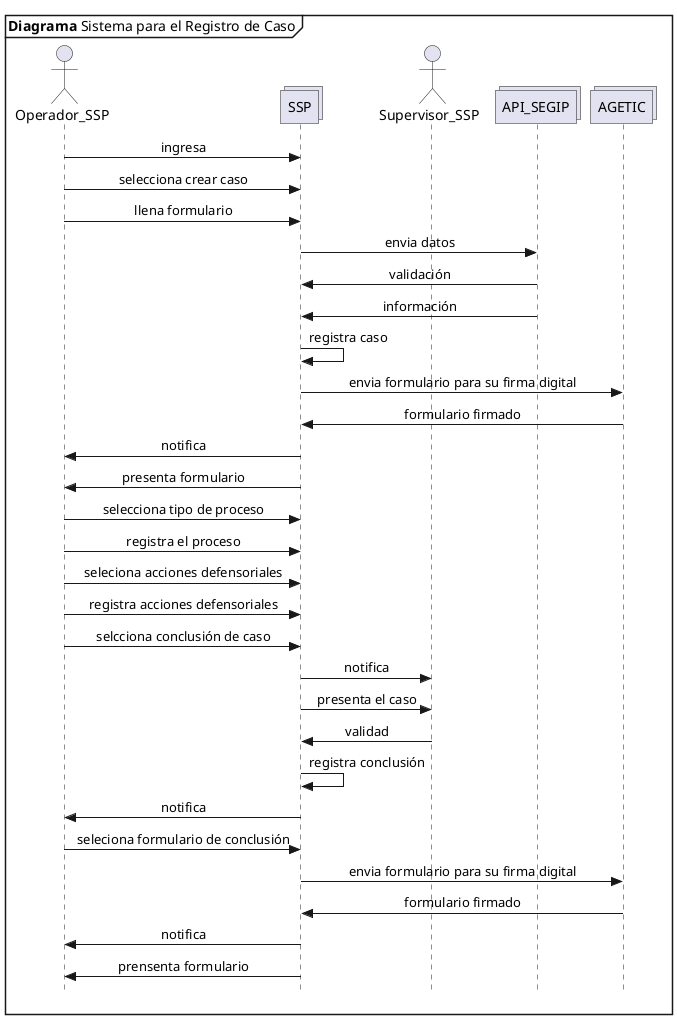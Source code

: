 @startuml Diagrama_Sistema
skinparam Style strictuml
skinparam SequenceMessageAlignment center

mainframe **Diagrama** Sistema para el Registro de Caso

actor Operador_SSP as opssp
collections SSP
actor Supervisor_SSP as supssp
collections API_SEGIP as segip
collections AGETIC as agetic

opssp->SSP: ingresa
opssp->SSP: selecciona crear caso
opssp->SSP: llena formulario
SSP->segip: envia datos
segip->SSP: validación
segip->SSP: información
SSP->SSP: registra caso
SSP->agetic: envia formulario para su firma digital
agetic->SSP: formulario firmado 
SSP->opssp: notifica
SSP->opssp: presenta formulario
opssp->SSP: selecciona tipo de proceso
opssp->SSP: registra el proceso
opssp->SSP: seleciona acciones defensoriales
opssp->SSP: registra acciones defensoriales
opssp->SSP: selcciona conclusión de caso
SSP->supssp: notifica
SSP->supssp: presenta el caso
supssp->SSP: validad
SSP->SSP: registra conclusión
SSP->opssp: notifica
opssp->SSP: seleciona formulario de conclusión
SSP->agetic: envia formulario para su firma digital
agetic->SSP: formulario firmado
SSP->opssp: notifica
SSP->opssp: prensenta formulario

@enduml